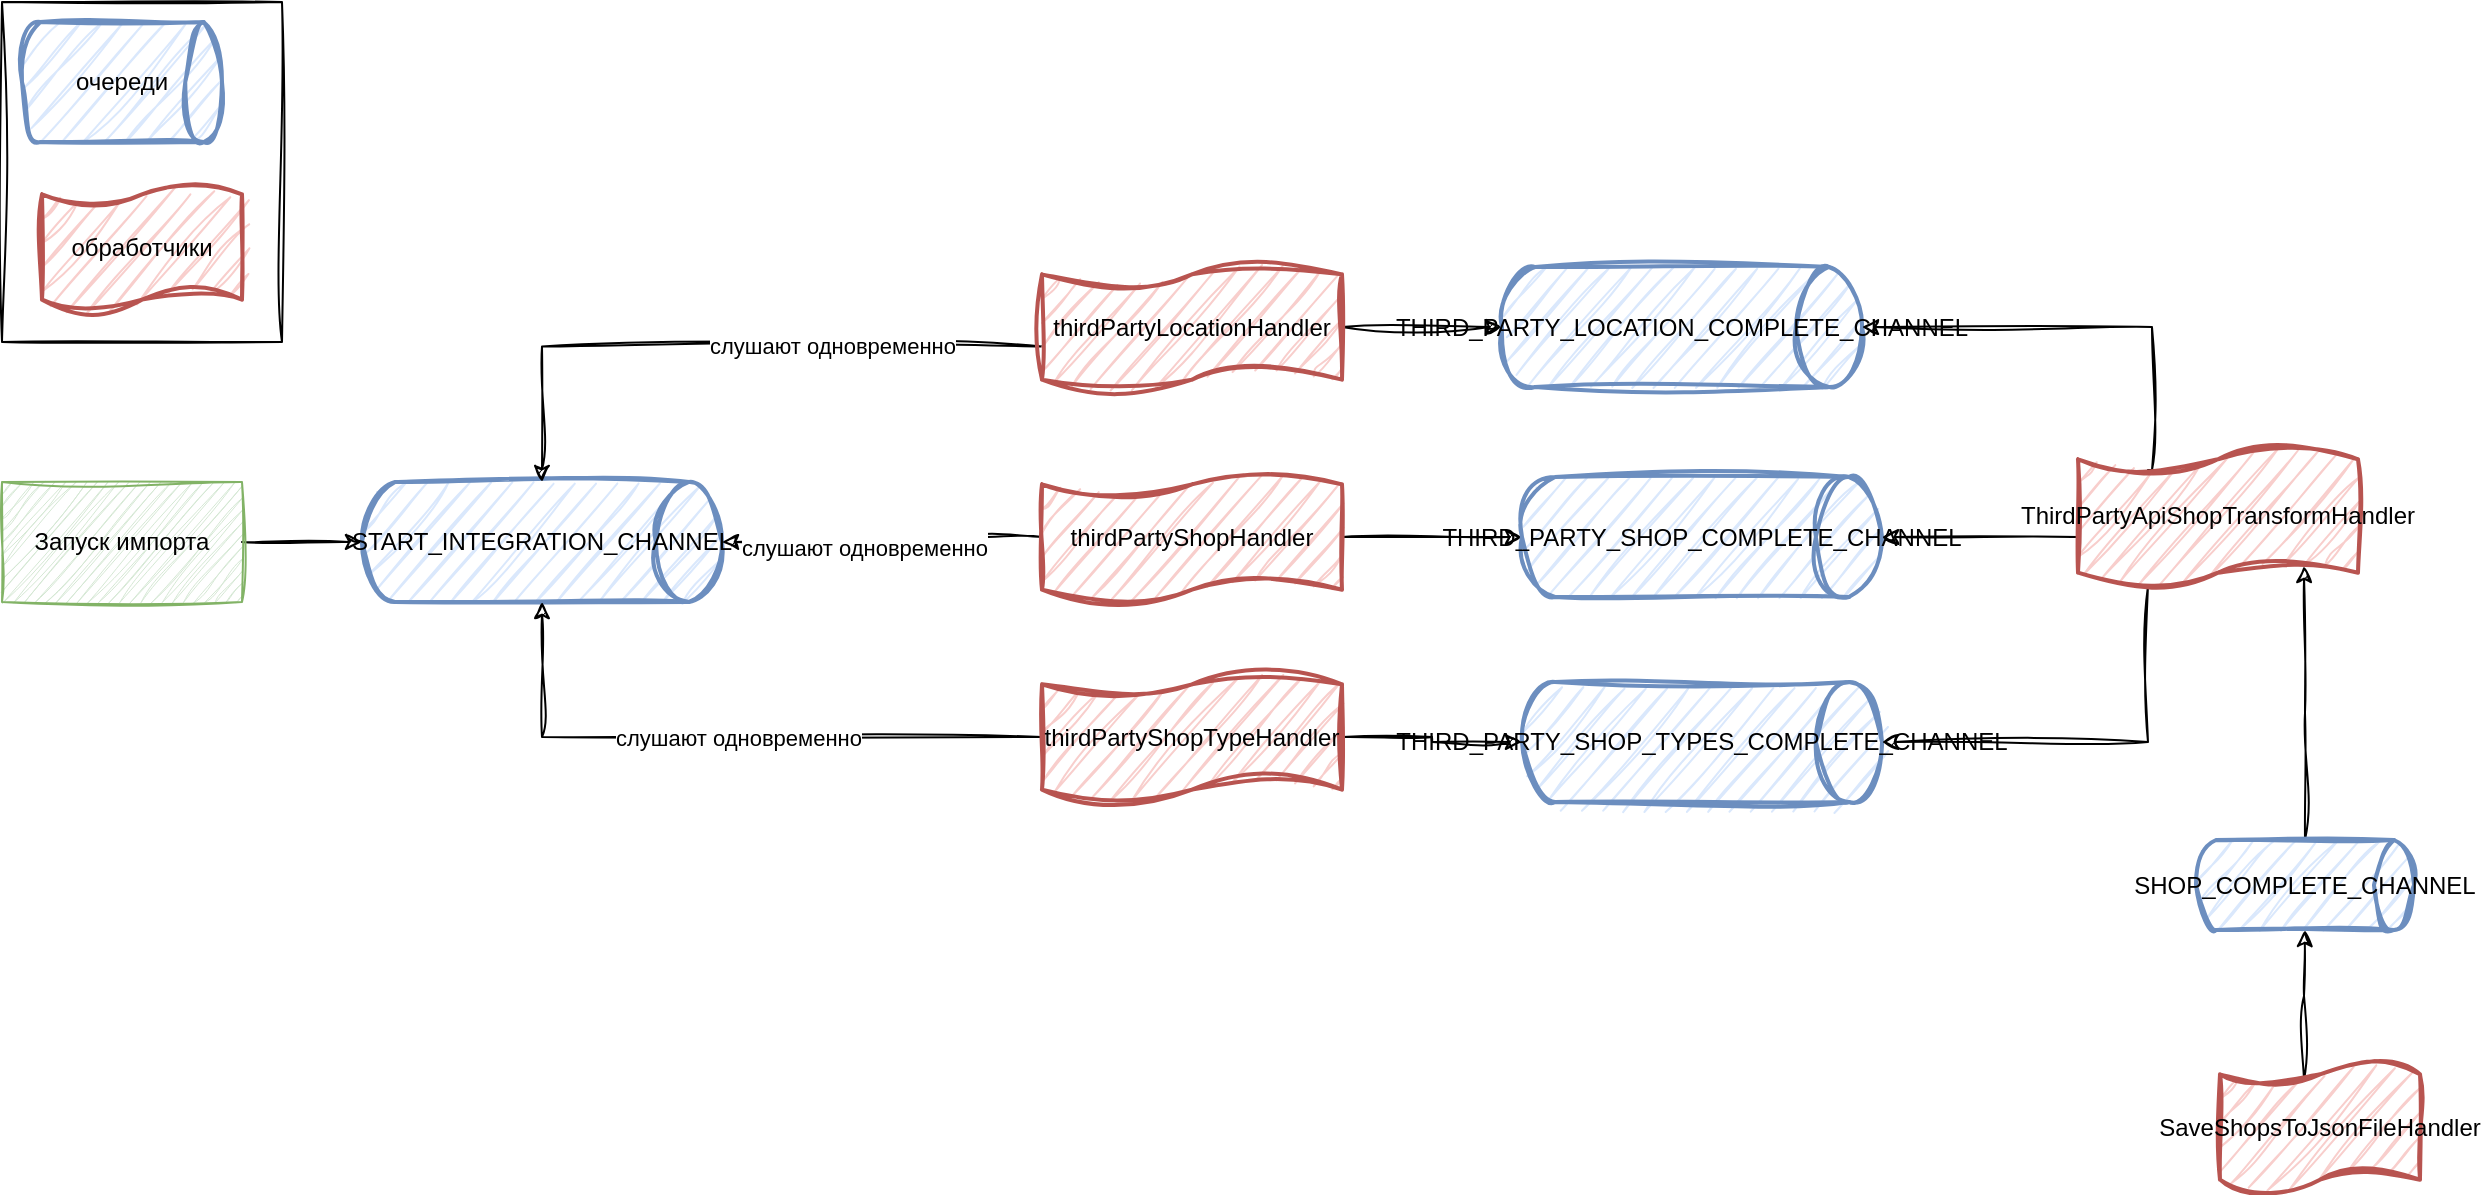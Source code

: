 <mxfile version="20.8.11" type="device"><diagram name="Страница 1" id="M_ZpV8ySPbIrKnzs9YAd"><mxGraphModel dx="1434" dy="1215" grid="0" gridSize="10" guides="0" tooltips="1" connect="1" arrows="1" fold="1" page="0" pageScale="1" pageWidth="827" pageHeight="1169" math="0" shadow="0"><root><mxCell id="0"/><mxCell id="1" parent="0"/><mxCell id="2ykVhTSnHipqTweV9qqC-30" value="" style="rounded=0;whiteSpace=wrap;html=1;sketch=1;curveFitting=1;jiggle=2;" vertex="1" parent="1"><mxGeometry x="80" y="-200" width="140" height="170" as="geometry"/></mxCell><mxCell id="2ykVhTSnHipqTweV9qqC-10" style="edgeStyle=orthogonalEdgeStyle;rounded=0;orthogonalLoop=1;jettySize=auto;html=1;exitX=1;exitY=0.5;exitDx=0;exitDy=0;entryX=0;entryY=0.5;entryDx=0;entryDy=0;entryPerimeter=0;sketch=1;curveFitting=1;jiggle=2;" edge="1" parent="1" source="2ykVhTSnHipqTweV9qqC-1" target="2ykVhTSnHipqTweV9qqC-2"><mxGeometry relative="1" as="geometry"/></mxCell><mxCell id="2ykVhTSnHipqTweV9qqC-1" value="Запуск импорта" style="rounded=0;whiteSpace=wrap;html=1;fillColor=#d5e8d4;strokeColor=#82b366;sketch=1;curveFitting=1;jiggle=2;" vertex="1" parent="1"><mxGeometry x="80" y="40" width="120" height="60" as="geometry"/></mxCell><mxCell id="2ykVhTSnHipqTweV9qqC-2" value="START_INTEGRATION_CHANNEL" style="strokeWidth=2;html=1;shape=mxgraph.flowchart.direct_data;whiteSpace=wrap;fillColor=#dae8fc;strokeColor=#6c8ebf;sketch=1;curveFitting=1;jiggle=2;" vertex="1" parent="1"><mxGeometry x="260" y="40" width="180" height="60" as="geometry"/></mxCell><mxCell id="2ykVhTSnHipqTweV9qqC-6" value="слушают одновременно" style="edgeStyle=orthogonalEdgeStyle;rounded=0;orthogonalLoop=1;jettySize=auto;html=1;exitX=0;exitY=0.65;exitDx=0;exitDy=0;exitPerimeter=0;entryX=0.5;entryY=0;entryDx=0;entryDy=0;entryPerimeter=0;sketch=1;curveFitting=1;jiggle=2;" edge="1" parent="1" source="2ykVhTSnHipqTweV9qqC-3" target="2ykVhTSnHipqTweV9qqC-2"><mxGeometry x="-0.34" relative="1" as="geometry"><mxPoint as="offset"/></mxGeometry></mxCell><mxCell id="2ykVhTSnHipqTweV9qqC-13" style="edgeStyle=orthogonalEdgeStyle;rounded=0;orthogonalLoop=1;jettySize=auto;html=1;exitX=1;exitY=0.5;exitDx=0;exitDy=0;exitPerimeter=0;entryX=0;entryY=0.5;entryDx=0;entryDy=0;entryPerimeter=0;sketch=1;curveFitting=1;jiggle=2;" edge="1" parent="1" source="2ykVhTSnHipqTweV9qqC-3" target="2ykVhTSnHipqTweV9qqC-9"><mxGeometry relative="1" as="geometry"/></mxCell><mxCell id="2ykVhTSnHipqTweV9qqC-3" value="thirdPartyLocationHandler" style="shape=tape;whiteSpace=wrap;html=1;strokeWidth=2;size=0.19;fillColor=#f8cecc;strokeColor=#b85450;sketch=1;curveFitting=1;jiggle=2;" vertex="1" parent="1"><mxGeometry x="600" y="-70" width="150" height="65" as="geometry"/></mxCell><mxCell id="2ykVhTSnHipqTweV9qqC-7" value="&#10;&lt;span style=&quot;color: rgb(0, 0, 0); font-family: Helvetica; font-size: 11px; font-style: normal; font-variant-ligatures: normal; font-variant-caps: normal; font-weight: 400; letter-spacing: normal; orphans: 2; text-align: center; text-indent: 0px; text-transform: none; widows: 2; word-spacing: 0px; -webkit-text-stroke-width: 0px; background-color: rgb(255, 255, 255); text-decoration-thickness: initial; text-decoration-style: initial; text-decoration-color: initial; float: none; display: inline !important;&quot;&gt;слушают одновременно&lt;/span&gt;&#10;&#10;" style="edgeStyle=orthogonalEdgeStyle;rounded=0;orthogonalLoop=1;jettySize=auto;html=1;exitX=0;exitY=0.5;exitDx=0;exitDy=0;exitPerimeter=0;entryX=1;entryY=0.5;entryDx=0;entryDy=0;entryPerimeter=0;sketch=1;curveFitting=1;jiggle=2;" edge="1" parent="1" source="2ykVhTSnHipqTweV9qqC-4" target="2ykVhTSnHipqTweV9qqC-2"><mxGeometry x="0.139" y="10" relative="1" as="geometry"><Array as="points"><mxPoint x="560" y="70"/></Array><mxPoint x="1" as="offset"/></mxGeometry></mxCell><mxCell id="2ykVhTSnHipqTweV9qqC-14" style="edgeStyle=orthogonalEdgeStyle;rounded=0;orthogonalLoop=1;jettySize=auto;html=1;exitX=1;exitY=0.5;exitDx=0;exitDy=0;exitPerimeter=0;entryX=0;entryY=0.5;entryDx=0;entryDy=0;entryPerimeter=0;sketch=1;curveFitting=1;jiggle=2;" edge="1" parent="1" source="2ykVhTSnHipqTweV9qqC-4" target="2ykVhTSnHipqTweV9qqC-11"><mxGeometry relative="1" as="geometry"/></mxCell><mxCell id="2ykVhTSnHipqTweV9qqC-4" value="thirdPartyShopHandler" style="shape=tape;whiteSpace=wrap;html=1;strokeWidth=2;size=0.19;fillColor=#f8cecc;strokeColor=#b85450;sketch=1;curveFitting=1;jiggle=2;" vertex="1" parent="1"><mxGeometry x="600" y="35" width="150" height="65" as="geometry"/></mxCell><mxCell id="2ykVhTSnHipqTweV9qqC-8" style="edgeStyle=orthogonalEdgeStyle;rounded=0;orthogonalLoop=1;jettySize=auto;html=1;exitX=0;exitY=0.5;exitDx=0;exitDy=0;exitPerimeter=0;entryX=0.5;entryY=1;entryDx=0;entryDy=0;entryPerimeter=0;sketch=1;curveFitting=1;jiggle=2;" edge="1" parent="1" source="2ykVhTSnHipqTweV9qqC-5" target="2ykVhTSnHipqTweV9qqC-2"><mxGeometry relative="1" as="geometry"/></mxCell><mxCell id="2ykVhTSnHipqTweV9qqC-28" value="слушают одновременно" style="edgeLabel;html=1;align=center;verticalAlign=middle;resizable=0;points=[];sketch=1;curveFitting=1;jiggle=2;" vertex="1" connectable="0" parent="2ykVhTSnHipqTweV9qqC-8"><mxGeometry x="-0.043" relative="1" as="geometry"><mxPoint as="offset"/></mxGeometry></mxCell><mxCell id="2ykVhTSnHipqTweV9qqC-15" style="edgeStyle=orthogonalEdgeStyle;rounded=0;orthogonalLoop=1;jettySize=auto;html=1;exitX=1;exitY=0.5;exitDx=0;exitDy=0;exitPerimeter=0;entryX=0;entryY=0.5;entryDx=0;entryDy=0;entryPerimeter=0;sketch=1;curveFitting=1;jiggle=2;" edge="1" parent="1" source="2ykVhTSnHipqTweV9qqC-5" target="2ykVhTSnHipqTweV9qqC-12"><mxGeometry relative="1" as="geometry"/></mxCell><mxCell id="2ykVhTSnHipqTweV9qqC-5" value="thirdPartyShopTypeHandler" style="shape=tape;whiteSpace=wrap;html=1;strokeWidth=2;size=0.19;fillColor=#f8cecc;strokeColor=#b85450;sketch=1;curveFitting=1;jiggle=2;" vertex="1" parent="1"><mxGeometry x="600" y="135" width="150" height="65" as="geometry"/></mxCell><mxCell id="2ykVhTSnHipqTweV9qqC-9" value="THIRD_PARTY_LOCATION_COMPLETE_CHANNEL" style="strokeWidth=2;html=1;shape=mxgraph.flowchart.direct_data;whiteSpace=wrap;fillColor=#dae8fc;strokeColor=#6c8ebf;sketch=1;curveFitting=1;jiggle=2;" vertex="1" parent="1"><mxGeometry x="830" y="-67.5" width="180" height="60" as="geometry"/></mxCell><mxCell id="2ykVhTSnHipqTweV9qqC-11" value="THIRD_PARTY_SHOP_COMPLETE_CHANNEL" style="strokeWidth=2;html=1;shape=mxgraph.flowchart.direct_data;whiteSpace=wrap;fillColor=#dae8fc;strokeColor=#6c8ebf;sketch=1;curveFitting=1;jiggle=2;" vertex="1" parent="1"><mxGeometry x="840" y="37.5" width="180" height="60" as="geometry"/></mxCell><mxCell id="2ykVhTSnHipqTweV9qqC-12" value="THIRD_PARTY_SHOP_TYPES_COMPLETE_CHANNEL" style="strokeWidth=2;html=1;shape=mxgraph.flowchart.direct_data;whiteSpace=wrap;fillColor=#dae8fc;strokeColor=#6c8ebf;sketch=1;curveFitting=1;jiggle=2;" vertex="1" parent="1"><mxGeometry x="840" y="140" width="180" height="60" as="geometry"/></mxCell><mxCell id="2ykVhTSnHipqTweV9qqC-18" style="edgeStyle=orthogonalEdgeStyle;rounded=0;orthogonalLoop=1;jettySize=auto;html=1;exitX=0.25;exitY=0.171;exitDx=0;exitDy=0;exitPerimeter=0;entryX=1;entryY=0.5;entryDx=0;entryDy=0;entryPerimeter=0;sketch=1;curveFitting=1;jiggle=2;" edge="1" parent="1" source="2ykVhTSnHipqTweV9qqC-17" target="2ykVhTSnHipqTweV9qqC-9"><mxGeometry relative="1" as="geometry"><Array as="points"><mxPoint x="1155" y="-37"/></Array></mxGeometry></mxCell><mxCell id="2ykVhTSnHipqTweV9qqC-19" style="edgeStyle=orthogonalEdgeStyle;rounded=0;orthogonalLoop=1;jettySize=auto;html=1;exitX=0;exitY=0.65;exitDx=0;exitDy=0;exitPerimeter=0;entryX=1;entryY=0.5;entryDx=0;entryDy=0;entryPerimeter=0;sketch=1;curveFitting=1;jiggle=2;" edge="1" parent="1" source="2ykVhTSnHipqTweV9qqC-17" target="2ykVhTSnHipqTweV9qqC-11"><mxGeometry relative="1" as="geometry"/></mxCell><mxCell id="2ykVhTSnHipqTweV9qqC-24" style="edgeStyle=orthogonalEdgeStyle;rounded=0;orthogonalLoop=1;jettySize=auto;html=1;exitX=0.25;exitY=1;exitDx=0;exitDy=0;exitPerimeter=0;entryX=1;entryY=0.5;entryDx=0;entryDy=0;entryPerimeter=0;sketch=1;curveFitting=1;jiggle=2;" edge="1" parent="1" source="2ykVhTSnHipqTweV9qqC-17" target="2ykVhTSnHipqTweV9qqC-12"><mxGeometry relative="1" as="geometry"/></mxCell><mxCell id="2ykVhTSnHipqTweV9qqC-17" value="ThirdPartyApiShopTransformHandler" style="shape=tape;whiteSpace=wrap;html=1;strokeWidth=2;size=0.19;fillColor=#f8cecc;strokeColor=#b85450;sketch=1;curveFitting=1;jiggle=2;" vertex="1" parent="1"><mxGeometry x="1118" y="22" width="140" height="70" as="geometry"/></mxCell><mxCell id="2ykVhTSnHipqTweV9qqC-21" style="edgeStyle=orthogonalEdgeStyle;rounded=0;orthogonalLoop=1;jettySize=auto;html=1;exitX=0.5;exitY=0;exitDx=0;exitDy=0;exitPerimeter=0;entryX=0.807;entryY=0.857;entryDx=0;entryDy=0;entryPerimeter=0;sketch=1;curveFitting=1;jiggle=2;" edge="1" parent="1" source="2ykVhTSnHipqTweV9qqC-20" target="2ykVhTSnHipqTweV9qqC-17"><mxGeometry relative="1" as="geometry"/></mxCell><mxCell id="2ykVhTSnHipqTweV9qqC-20" value="SHOP_COMPLETE_CHANNEL" style="strokeWidth=2;html=1;shape=mxgraph.flowchart.direct_data;whiteSpace=wrap;fillColor=#dae8fc;strokeColor=#6c8ebf;sketch=1;curveFitting=1;jiggle=2;" vertex="1" parent="1"><mxGeometry x="1177" y="219" width="109" height="45" as="geometry"/></mxCell><mxCell id="2ykVhTSnHipqTweV9qqC-23" style="edgeStyle=orthogonalEdgeStyle;rounded=0;orthogonalLoop=1;jettySize=auto;html=1;exitX=0.42;exitY=0.138;exitDx=0;exitDy=0;exitPerimeter=0;entryX=0.5;entryY=1;entryDx=0;entryDy=0;entryPerimeter=0;sketch=1;curveFitting=1;jiggle=2;" edge="1" parent="1" source="2ykVhTSnHipqTweV9qqC-22" target="2ykVhTSnHipqTweV9qqC-20"><mxGeometry relative="1" as="geometry"/></mxCell><mxCell id="2ykVhTSnHipqTweV9qqC-22" value="SaveShopsToJsonFileHandler" style="shape=tape;whiteSpace=wrap;html=1;strokeWidth=2;size=0.19;fillColor=#f8cecc;strokeColor=#b85450;sketch=1;curveFitting=1;jiggle=2;" vertex="1" parent="1"><mxGeometry x="1189" y="330" width="100" height="65" as="geometry"/></mxCell><mxCell id="2ykVhTSnHipqTweV9qqC-25" value="очереди" style="strokeWidth=2;html=1;shape=mxgraph.flowchart.direct_data;whiteSpace=wrap;fillColor=#dae8fc;strokeColor=#6c8ebf;sketch=1;curveFitting=1;jiggle=2;" vertex="1" parent="1"><mxGeometry x="90" y="-190" width="100" height="60" as="geometry"/></mxCell><mxCell id="2ykVhTSnHipqTweV9qqC-26" value="обработчики" style="shape=tape;whiteSpace=wrap;html=1;strokeWidth=2;size=0.19;fillColor=#f8cecc;strokeColor=#b85450;sketch=1;curveFitting=1;jiggle=2;" vertex="1" parent="1"><mxGeometry x="100" y="-110" width="100" height="65" as="geometry"/></mxCell></root></mxGraphModel></diagram></mxfile>